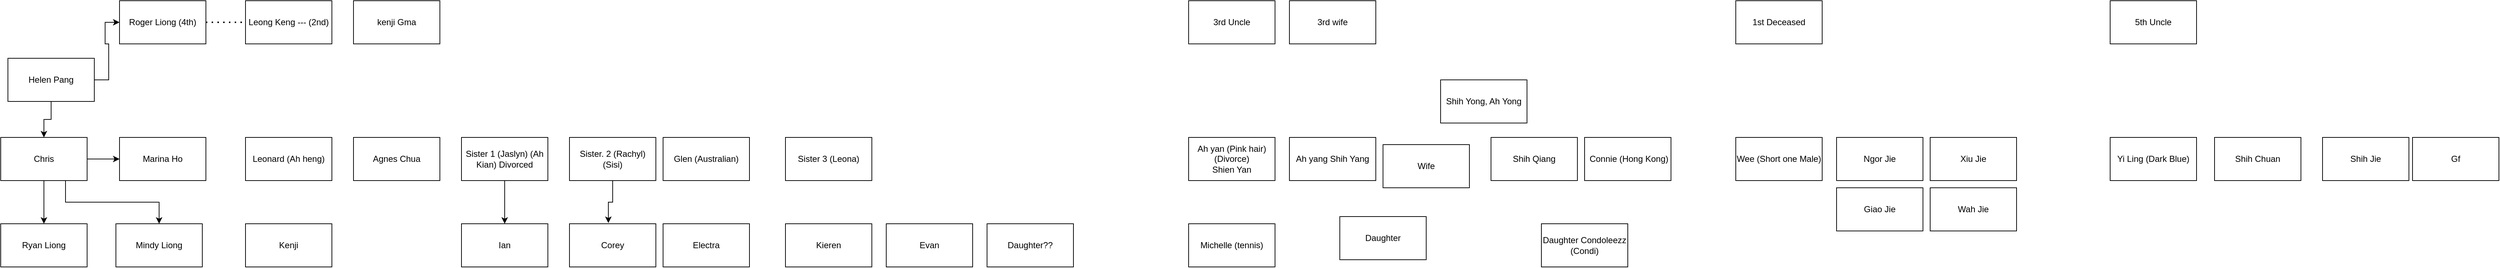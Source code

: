 <mxfile version="20.4.0" type="github">
  <diagram id="c3MBhsamdoNNhWPPPOBi" name="Page-1">
    <mxGraphModel dx="1480" dy="754" grid="1" gridSize="10" guides="1" tooltips="1" connect="1" arrows="1" fold="1" page="1" pageScale="1" pageWidth="850" pageHeight="1100" math="0" shadow="0">
      <root>
        <mxCell id="0" />
        <mxCell id="1" parent="0" />
        <mxCell id="e8DEwfpcFgEpc3TkqBYJ-7" style="edgeStyle=orthogonalEdgeStyle;rounded=0;orthogonalLoop=1;jettySize=auto;html=1;exitX=0.5;exitY=1;exitDx=0;exitDy=0;" edge="1" parent="1" source="e8DEwfpcFgEpc3TkqBYJ-1" target="e8DEwfpcFgEpc3TkqBYJ-3">
          <mxGeometry relative="1" as="geometry" />
        </mxCell>
        <mxCell id="e8DEwfpcFgEpc3TkqBYJ-11" style="edgeStyle=orthogonalEdgeStyle;rounded=0;orthogonalLoop=1;jettySize=auto;html=1;exitX=1;exitY=0.5;exitDx=0;exitDy=0;entryX=0;entryY=0.5;entryDx=0;entryDy=0;" edge="1" parent="1" source="e8DEwfpcFgEpc3TkqBYJ-1" target="e8DEwfpcFgEpc3TkqBYJ-2">
          <mxGeometry relative="1" as="geometry" />
        </mxCell>
        <mxCell id="e8DEwfpcFgEpc3TkqBYJ-1" value="Helen Pang" style="rounded=0;whiteSpace=wrap;html=1;" vertex="1" parent="1">
          <mxGeometry x="150" y="180" width="120" height="60" as="geometry" />
        </mxCell>
        <mxCell id="e8DEwfpcFgEpc3TkqBYJ-2" value="Roger Liong (4th)" style="rounded=0;whiteSpace=wrap;html=1;" vertex="1" parent="1">
          <mxGeometry x="305" y="100" width="120" height="60" as="geometry" />
        </mxCell>
        <mxCell id="e8DEwfpcFgEpc3TkqBYJ-8" style="edgeStyle=orthogonalEdgeStyle;rounded=0;orthogonalLoop=1;jettySize=auto;html=1;exitX=1;exitY=0.5;exitDx=0;exitDy=0;entryX=0;entryY=0.5;entryDx=0;entryDy=0;" edge="1" parent="1" source="e8DEwfpcFgEpc3TkqBYJ-3" target="e8DEwfpcFgEpc3TkqBYJ-4">
          <mxGeometry relative="1" as="geometry" />
        </mxCell>
        <mxCell id="e8DEwfpcFgEpc3TkqBYJ-9" style="edgeStyle=orthogonalEdgeStyle;rounded=0;orthogonalLoop=1;jettySize=auto;html=1;exitX=0.5;exitY=1;exitDx=0;exitDy=0;entryX=0.5;entryY=0;entryDx=0;entryDy=0;" edge="1" parent="1" source="e8DEwfpcFgEpc3TkqBYJ-3" target="e8DEwfpcFgEpc3TkqBYJ-5">
          <mxGeometry relative="1" as="geometry" />
        </mxCell>
        <mxCell id="e8DEwfpcFgEpc3TkqBYJ-10" style="edgeStyle=orthogonalEdgeStyle;rounded=0;orthogonalLoop=1;jettySize=auto;html=1;exitX=0.75;exitY=1;exitDx=0;exitDy=0;" edge="1" parent="1" source="e8DEwfpcFgEpc3TkqBYJ-3" target="e8DEwfpcFgEpc3TkqBYJ-6">
          <mxGeometry relative="1" as="geometry" />
        </mxCell>
        <mxCell id="e8DEwfpcFgEpc3TkqBYJ-3" value="Chris" style="rounded=0;whiteSpace=wrap;html=1;" vertex="1" parent="1">
          <mxGeometry x="140" y="290" width="120" height="60" as="geometry" />
        </mxCell>
        <mxCell id="e8DEwfpcFgEpc3TkqBYJ-4" value="Marina Ho" style="rounded=0;whiteSpace=wrap;html=1;" vertex="1" parent="1">
          <mxGeometry x="305" y="290" width="120" height="60" as="geometry" />
        </mxCell>
        <mxCell id="e8DEwfpcFgEpc3TkqBYJ-5" value="Ryan Liong" style="rounded=0;whiteSpace=wrap;html=1;" vertex="1" parent="1">
          <mxGeometry x="140" y="410" width="120" height="60" as="geometry" />
        </mxCell>
        <mxCell id="e8DEwfpcFgEpc3TkqBYJ-6" value="Mindy Liong" style="rounded=0;whiteSpace=wrap;html=1;" vertex="1" parent="1">
          <mxGeometry x="300" y="410" width="120" height="60" as="geometry" />
        </mxCell>
        <mxCell id="e8DEwfpcFgEpc3TkqBYJ-12" value="Leong Keng --- (2nd)" style="rounded=0;whiteSpace=wrap;html=1;" vertex="1" parent="1">
          <mxGeometry x="480" y="100" width="120" height="60" as="geometry" />
        </mxCell>
        <mxCell id="e8DEwfpcFgEpc3TkqBYJ-13" value="kenji Gma" style="rounded=0;whiteSpace=wrap;html=1;" vertex="1" parent="1">
          <mxGeometry x="630" y="100" width="120" height="60" as="geometry" />
        </mxCell>
        <mxCell id="e8DEwfpcFgEpc3TkqBYJ-14" value="Leonard (Ah heng)" style="rounded=0;whiteSpace=wrap;html=1;" vertex="1" parent="1">
          <mxGeometry x="480" y="290" width="120" height="60" as="geometry" />
        </mxCell>
        <mxCell id="e8DEwfpcFgEpc3TkqBYJ-27" style="edgeStyle=orthogonalEdgeStyle;rounded=0;orthogonalLoop=1;jettySize=auto;html=1;exitX=0.5;exitY=1;exitDx=0;exitDy=0;entryX=0.5;entryY=0;entryDx=0;entryDy=0;" edge="1" parent="1" source="e8DEwfpcFgEpc3TkqBYJ-15" target="e8DEwfpcFgEpc3TkqBYJ-23">
          <mxGeometry relative="1" as="geometry" />
        </mxCell>
        <mxCell id="e8DEwfpcFgEpc3TkqBYJ-15" value="Sister 1 (Jaslyn) (Ah Kian) Divorced" style="rounded=0;whiteSpace=wrap;html=1;" vertex="1" parent="1">
          <mxGeometry x="780" y="290" width="120" height="60" as="geometry" />
        </mxCell>
        <mxCell id="e8DEwfpcFgEpc3TkqBYJ-28" style="edgeStyle=orthogonalEdgeStyle;rounded=0;orthogonalLoop=1;jettySize=auto;html=1;exitX=0.5;exitY=1;exitDx=0;exitDy=0;entryX=0.45;entryY=-0.017;entryDx=0;entryDy=0;entryPerimeter=0;" edge="1" parent="1" source="e8DEwfpcFgEpc3TkqBYJ-16" target="e8DEwfpcFgEpc3TkqBYJ-24">
          <mxGeometry relative="1" as="geometry" />
        </mxCell>
        <mxCell id="e8DEwfpcFgEpc3TkqBYJ-16" value="Sister. 2 (Rachyl) (Sisi)" style="rounded=0;whiteSpace=wrap;html=1;" vertex="1" parent="1">
          <mxGeometry x="930" y="290" width="120" height="60" as="geometry" />
        </mxCell>
        <mxCell id="e8DEwfpcFgEpc3TkqBYJ-17" value="Sister 3 (Leona)" style="rounded=0;whiteSpace=wrap;html=1;" vertex="1" parent="1">
          <mxGeometry x="1230" y="290" width="120" height="60" as="geometry" />
        </mxCell>
        <mxCell id="e8DEwfpcFgEpc3TkqBYJ-19" value="" style="endArrow=none;dashed=1;html=1;dashPattern=1 3;strokeWidth=2;rounded=0;entryX=0;entryY=0.5;entryDx=0;entryDy=0;exitX=1;exitY=0.5;exitDx=0;exitDy=0;" edge="1" parent="1" source="e8DEwfpcFgEpc3TkqBYJ-2" target="e8DEwfpcFgEpc3TkqBYJ-12">
          <mxGeometry width="50" height="50" relative="1" as="geometry">
            <mxPoint x="390" y="310" as="sourcePoint" />
            <mxPoint x="470" y="150" as="targetPoint" />
          </mxGeometry>
        </mxCell>
        <mxCell id="e8DEwfpcFgEpc3TkqBYJ-20" value="Agnes Chua" style="rounded=0;whiteSpace=wrap;html=1;" vertex="1" parent="1">
          <mxGeometry x="630" y="290" width="120" height="60" as="geometry" />
        </mxCell>
        <mxCell id="e8DEwfpcFgEpc3TkqBYJ-22" value="Kenji" style="rounded=0;whiteSpace=wrap;html=1;" vertex="1" parent="1">
          <mxGeometry x="480" y="410" width="120" height="60" as="geometry" />
        </mxCell>
        <mxCell id="e8DEwfpcFgEpc3TkqBYJ-23" value="Ian" style="rounded=0;whiteSpace=wrap;html=1;" vertex="1" parent="1">
          <mxGeometry x="780" y="410" width="120" height="60" as="geometry" />
        </mxCell>
        <mxCell id="e8DEwfpcFgEpc3TkqBYJ-24" value="Corey" style="rounded=0;whiteSpace=wrap;html=1;" vertex="1" parent="1">
          <mxGeometry x="930" y="410" width="120" height="60" as="geometry" />
        </mxCell>
        <mxCell id="e8DEwfpcFgEpc3TkqBYJ-25" value="Glen (Australian)" style="rounded=0;whiteSpace=wrap;html=1;" vertex="1" parent="1">
          <mxGeometry x="1060" y="290" width="120" height="60" as="geometry" />
        </mxCell>
        <mxCell id="e8DEwfpcFgEpc3TkqBYJ-26" value="Electra" style="rounded=0;whiteSpace=wrap;html=1;" vertex="1" parent="1">
          <mxGeometry x="1060" y="410" width="120" height="60" as="geometry" />
        </mxCell>
        <mxCell id="e8DEwfpcFgEpc3TkqBYJ-29" value="Kieren" style="rounded=0;whiteSpace=wrap;html=1;" vertex="1" parent="1">
          <mxGeometry x="1230" y="410" width="120" height="60" as="geometry" />
        </mxCell>
        <mxCell id="e8DEwfpcFgEpc3TkqBYJ-30" value="Evan" style="rounded=0;whiteSpace=wrap;html=1;" vertex="1" parent="1">
          <mxGeometry x="1370" y="410" width="120" height="60" as="geometry" />
        </mxCell>
        <mxCell id="e8DEwfpcFgEpc3TkqBYJ-31" value="Daughter??" style="rounded=0;whiteSpace=wrap;html=1;" vertex="1" parent="1">
          <mxGeometry x="1510" y="410" width="120" height="60" as="geometry" />
        </mxCell>
        <mxCell id="e8DEwfpcFgEpc3TkqBYJ-32" value="3rd Uncle" style="rounded=0;whiteSpace=wrap;html=1;" vertex="1" parent="1">
          <mxGeometry x="1790" y="100" width="120" height="60" as="geometry" />
        </mxCell>
        <mxCell id="e8DEwfpcFgEpc3TkqBYJ-34" value="1st Deceased" style="rounded=0;whiteSpace=wrap;html=1;" vertex="1" parent="1">
          <mxGeometry x="2550" y="100" width="120" height="60" as="geometry" />
        </mxCell>
        <mxCell id="e8DEwfpcFgEpc3TkqBYJ-35" value="5th Uncle" style="rounded=0;whiteSpace=wrap;html=1;" vertex="1" parent="1">
          <mxGeometry x="3070" y="100" width="120" height="60" as="geometry" />
        </mxCell>
        <mxCell id="e8DEwfpcFgEpc3TkqBYJ-36" value="3rd wife" style="rounded=0;whiteSpace=wrap;html=1;" vertex="1" parent="1">
          <mxGeometry x="1930" y="100" width="120" height="60" as="geometry" />
        </mxCell>
        <mxCell id="e8DEwfpcFgEpc3TkqBYJ-37" value="Ah yan (Pink hair) (Divorce)&lt;br&gt;Shien Yan" style="rounded=0;whiteSpace=wrap;html=1;" vertex="1" parent="1">
          <mxGeometry x="1790" y="290" width="120" height="60" as="geometry" />
        </mxCell>
        <mxCell id="e8DEwfpcFgEpc3TkqBYJ-39" value="Michelle (tennis)" style="rounded=0;whiteSpace=wrap;html=1;" vertex="1" parent="1">
          <mxGeometry x="1790" y="410" width="120" height="60" as="geometry" />
        </mxCell>
        <mxCell id="e8DEwfpcFgEpc3TkqBYJ-40" value="Ah yang Shih Yang" style="rounded=0;whiteSpace=wrap;html=1;" vertex="1" parent="1">
          <mxGeometry x="1930" y="290" width="120" height="60" as="geometry" />
        </mxCell>
        <mxCell id="e8DEwfpcFgEpc3TkqBYJ-42" value="Shih Qiang" style="rounded=0;whiteSpace=wrap;html=1;" vertex="1" parent="1">
          <mxGeometry x="2210" y="290" width="120" height="60" as="geometry" />
        </mxCell>
        <mxCell id="e8DEwfpcFgEpc3TkqBYJ-43" value="&amp;nbsp;Connie (Hong Kong)" style="rounded=0;whiteSpace=wrap;html=1;" vertex="1" parent="1">
          <mxGeometry x="2340" y="290" width="120" height="60" as="geometry" />
        </mxCell>
        <mxCell id="e8DEwfpcFgEpc3TkqBYJ-44" value="Daughter Condoleezz (Condi)" style="rounded=0;whiteSpace=wrap;html=1;" vertex="1" parent="1">
          <mxGeometry x="2280" y="410" width="120" height="60" as="geometry" />
        </mxCell>
        <mxCell id="e8DEwfpcFgEpc3TkqBYJ-45" value="Yi Ling (Dark Blue)" style="rounded=0;whiteSpace=wrap;html=1;" vertex="1" parent="1">
          <mxGeometry x="3070" y="290" width="120" height="60" as="geometry" />
        </mxCell>
        <mxCell id="e8DEwfpcFgEpc3TkqBYJ-46" value="Shih Yong, Ah Yong" style="rounded=0;whiteSpace=wrap;html=1;" vertex="1" parent="1">
          <mxGeometry x="2140" y="210" width="120" height="60" as="geometry" />
        </mxCell>
        <mxCell id="e8DEwfpcFgEpc3TkqBYJ-47" value="Shih Chuan" style="rounded=0;whiteSpace=wrap;html=1;" vertex="1" parent="1">
          <mxGeometry x="3215" y="290" width="120" height="60" as="geometry" />
        </mxCell>
        <mxCell id="e8DEwfpcFgEpc3TkqBYJ-48" value="Shih Jie" style="rounded=0;whiteSpace=wrap;html=1;" vertex="1" parent="1">
          <mxGeometry x="3365" y="290" width="120" height="60" as="geometry" />
        </mxCell>
        <mxCell id="e8DEwfpcFgEpc3TkqBYJ-49" value="Wee (Short one Male)" style="rounded=0;whiteSpace=wrap;html=1;" vertex="1" parent="1">
          <mxGeometry x="2550" y="290" width="120" height="60" as="geometry" />
        </mxCell>
        <mxCell id="e8DEwfpcFgEpc3TkqBYJ-51" value="Ngor Jie" style="rounded=0;whiteSpace=wrap;html=1;" vertex="1" parent="1">
          <mxGeometry x="2690" y="290" width="120" height="60" as="geometry" />
        </mxCell>
        <mxCell id="e8DEwfpcFgEpc3TkqBYJ-52" value="Xiu Jie" style="rounded=0;whiteSpace=wrap;html=1;" vertex="1" parent="1">
          <mxGeometry x="2820" y="290" width="120" height="60" as="geometry" />
        </mxCell>
        <mxCell id="e8DEwfpcFgEpc3TkqBYJ-53" value="Giao Jie" style="rounded=0;whiteSpace=wrap;html=1;" vertex="1" parent="1">
          <mxGeometry x="2690" y="360" width="120" height="60" as="geometry" />
        </mxCell>
        <mxCell id="e8DEwfpcFgEpc3TkqBYJ-54" value="Wah Jie" style="rounded=0;whiteSpace=wrap;html=1;" vertex="1" parent="1">
          <mxGeometry x="2820" y="360" width="120" height="60" as="geometry" />
        </mxCell>
        <mxCell id="e8DEwfpcFgEpc3TkqBYJ-56" value="Wife" style="rounded=0;whiteSpace=wrap;html=1;" vertex="1" parent="1">
          <mxGeometry x="2060" y="300" width="120" height="60" as="geometry" />
        </mxCell>
        <mxCell id="e8DEwfpcFgEpc3TkqBYJ-57" value="Daughter" style="rounded=0;whiteSpace=wrap;html=1;" vertex="1" parent="1">
          <mxGeometry x="2000" y="400" width="120" height="60" as="geometry" />
        </mxCell>
        <mxCell id="e8DEwfpcFgEpc3TkqBYJ-58" value="Gf" style="rounded=0;whiteSpace=wrap;html=1;" vertex="1" parent="1">
          <mxGeometry x="3490" y="290" width="120" height="60" as="geometry" />
        </mxCell>
      </root>
    </mxGraphModel>
  </diagram>
</mxfile>
